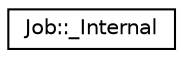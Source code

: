 digraph "Graphical Class Hierarchy"
{
 // LATEX_PDF_SIZE
  edge [fontname="Helvetica",fontsize="10",labelfontname="Helvetica",labelfontsize="10"];
  node [fontname="Helvetica",fontsize="10",shape=record];
  rankdir="LR";
  Node0 [label="Job::_Internal",height=0.2,width=0.4,color="black", fillcolor="white", style="filled",URL="$classoperations__research_1_1scheduling_1_1jssp_1_1_job_1_1___internal.html",tooltip=" "];
}
